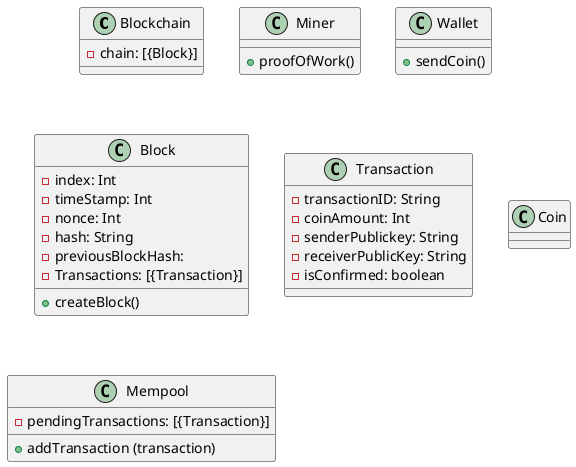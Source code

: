 @startuml prototipov1

class Blockchain{
  - chain: [{Block}]
}

class Miner{
  +proofOfWork()
}

class Wallet{
  +sendCoin()
}

class Block{
  - index: Int
  - timeStamp: Int
  - nonce: Int
  - hash: String
  - previousBlockHash:
  - Transactions: [{Transaction}]
  + createBlock()
}

class Transaction{
  - transactionID: String
  - coinAmount: Int
  - senderPublickey: String
  - receiverPublicKey: String
  - isConfirmed: boolean
}

class Coin{

}

class Mempool{
  - pendingTransactions: [{Transaction}]
  + addTransaction (transaction) 
}

@enduml